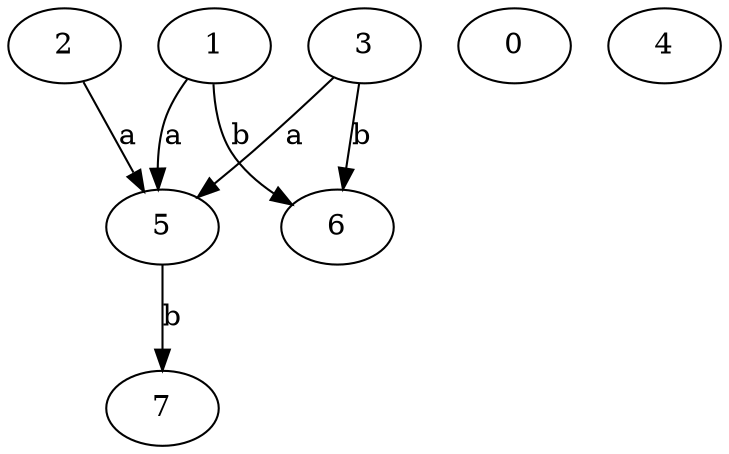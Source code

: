 strict digraph  {
3;
0;
4;
5;
1;
6;
7;
2;
3 -> 5  [label=a];
3 -> 6  [label=b];
5 -> 7  [label=b];
1 -> 5  [label=a];
1 -> 6  [label=b];
2 -> 5  [label=a];
}
